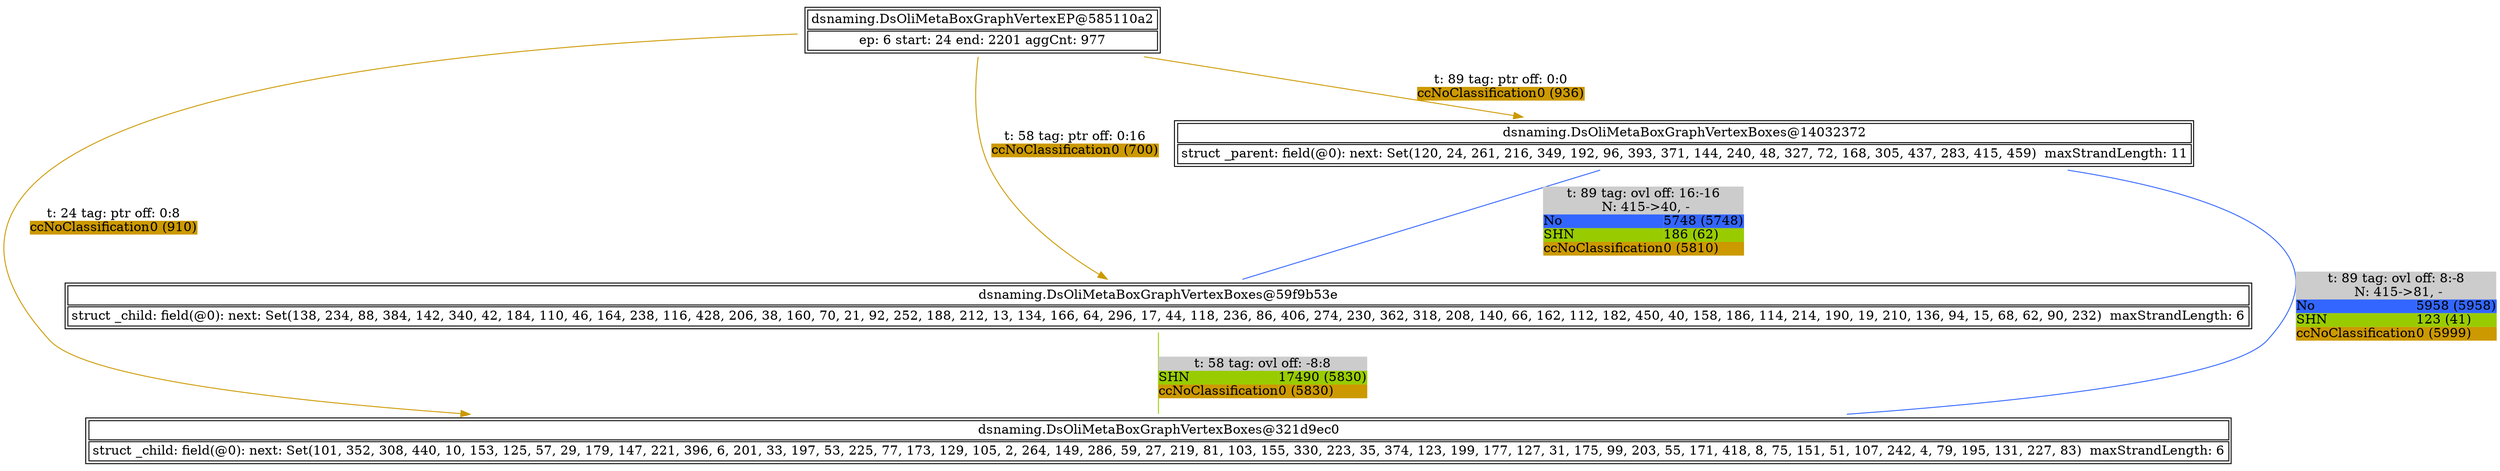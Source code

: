 digraph G {
	"dsnaming.DsOliMetaBoxGraphVertexBoxes@59f9b53e" -> "dsnaming.DsOliMetaBoxGraphVertexBoxes@321d9ec0" [dir = none, label = <<TABLE BORDER="0" ALIGN="left" BGCOLOR="#CCCCCC" COLOR="black" CELLBORDER="0" CELLPADDING="0" CELLSPACING="0"><TR><TD COLSPAN="2">t: 58 tag: ovl off: -8:8</TD></TR><TR><TD ALIGN="left" BGCOLOR="#99CC00">SHN</TD><TD ALIGN="left" BGCOLOR="#99CC00">17490 (5830)</TD></TR><TR><TD ALIGN="left" BGCOLOR="#CC9900">ccNoClassification</TD><TD ALIGN="left" BGCOLOR="#CC9900">0 (5830)</TD></TR></TABLE>>, color = "#99CC00"]
	"dsnaming.DsOliMetaBoxGraphVertexEP@585110a2" -> "dsnaming.DsOliMetaBoxGraphVertexBoxes@14032372" [color = "#CC9900", label = <<TABLE BORDER="0" ALIGN="left" COLOR="black" CELLBORDER="0"  CELLPADDING="0" CELLSPACING="0"><TR><TD COLSPAN="2">t: 89 tag: ptr off: 0:0</TD></TR><TR><TD ALIGN="left" BGCOLOR="#CC9900">ccNoClassification</TD><TD ALIGN="left" BGCOLOR="#CC9900">0 (936)</TD></TR></TABLE>>]
	"dsnaming.DsOliMetaBoxGraphVertexBoxes@14032372" -> "dsnaming.DsOliMetaBoxGraphVertexBoxes@59f9b53e" [dir = none, label = <<TABLE BORDER="0" ALIGN="left" BGCOLOR="#CCCCCC" COLOR="black" CELLBORDER="0" CELLPADDING="0" CELLSPACING="0"><TR><TD COLSPAN="2">t: 89 tag: ovl off: 16:-16</TD></TR><TR><TD COLSPAN="2"> N: 415-&gt;40, -</TD></TR><TR><TD ALIGN="left" BGCOLOR="#3366FF">No</TD><TD ALIGN="left" BGCOLOR="#3366FF">5748 (5748)</TD></TR><TR><TD ALIGN="left" BGCOLOR="#99CC00">SHN</TD><TD ALIGN="left" BGCOLOR="#99CC00">186 (62)</TD></TR><TR><TD ALIGN="left" BGCOLOR="#CC9900">ccNoClassification</TD><TD ALIGN="left" BGCOLOR="#CC9900">0 (5810)</TD></TR></TABLE>>, color = "#3366FF"]
	"dsnaming.DsOliMetaBoxGraphVertexEP@585110a2" -> "dsnaming.DsOliMetaBoxGraphVertexBoxes@59f9b53e" [color = "#CC9900", label = <<TABLE BORDER="0" ALIGN="left" COLOR="black" CELLBORDER="0"  CELLPADDING="0" CELLSPACING="0"><TR><TD COLSPAN="2">t: 58 tag: ptr off: 0:16</TD></TR><TR><TD ALIGN="left" BGCOLOR="#CC9900">ccNoClassification</TD><TD ALIGN="left" BGCOLOR="#CC9900">0 (700)</TD></TR></TABLE>>]
	"dsnaming.DsOliMetaBoxGraphVertexBoxes@14032372" -> "dsnaming.DsOliMetaBoxGraphVertexBoxes@321d9ec0" [dir = none, label = <<TABLE BORDER="0" ALIGN="left" BGCOLOR="#CCCCCC" COLOR="black" CELLBORDER="0" CELLPADDING="0" CELLSPACING="0"><TR><TD COLSPAN="2">t: 89 tag: ovl off: 8:-8</TD></TR><TR><TD COLSPAN="2"> N: 415-&gt;81, -</TD></TR><TR><TD ALIGN="left" BGCOLOR="#3366FF">No</TD><TD ALIGN="left" BGCOLOR="#3366FF">5958 (5958)</TD></TR><TR><TD ALIGN="left" BGCOLOR="#99CC00">SHN</TD><TD ALIGN="left" BGCOLOR="#99CC00">123 (41)</TD></TR><TR><TD ALIGN="left" BGCOLOR="#CC9900">ccNoClassification</TD><TD ALIGN="left" BGCOLOR="#CC9900">0 (5999)</TD></TR></TABLE>>, color = "#3366FF"]
	"dsnaming.DsOliMetaBoxGraphVertexEP@585110a2" -> "dsnaming.DsOliMetaBoxGraphVertexBoxes@321d9ec0" [color = "#CC9900", label = <<TABLE BORDER="0" ALIGN="left" COLOR="black" CELLBORDER="0"  CELLPADDING="0" CELLSPACING="0"><TR><TD COLSPAN="2">t: 24 tag: ptr off: 0:8</TD></TR><TR><TD ALIGN="left" BGCOLOR="#CC9900">ccNoClassification</TD><TD ALIGN="left" BGCOLOR="#CC9900">0 (910)</TD></TR></TABLE>>]
	subgraph connected_vertices {
		rankdir = LR
		"dsnaming.DsOliMetaBoxGraphVertexBoxes@59f9b53e"  [label = <<TABLE><TR><TD COLSPAN="2">dsnaming.DsOliMetaBoxGraphVertexBoxes@59f9b53e</TD></TR><TR><TD COLSPAN="2">struct _child: field(@0): next: Set(138, 234, 88, 384, 142, 340, 42, 184, 110, 46, 164, 238, 116, 428, 206, 38, 160, 70, 21, 92, 252, 188, 212, 13, 134, 166, 64, 296, 17, 44, 118, 236, 86, 406, 274, 230, 362, 318, 208, 140, 66, 162, 112, 182, 450, 40, 158, 186, 114, 214, 190, 19, 210, 136, 94, 15, 68, 62, 90, 232)  maxStrandLength: 6</TD></TR></TABLE>>, shape = none]
		"dsnaming.DsOliMetaBoxGraphVertexBoxes@321d9ec0"  [label = <<TABLE><TR><TD COLSPAN="2">dsnaming.DsOliMetaBoxGraphVertexBoxes@321d9ec0</TD></TR><TR><TD COLSPAN="2">struct _child: field(@0): next: Set(101, 352, 308, 440, 10, 153, 125, 57, 29, 179, 147, 221, 396, 6, 201, 33, 197, 53, 225, 77, 173, 129, 105, 2, 264, 149, 286, 59, 27, 219, 81, 103, 155, 330, 223, 35, 374, 123, 199, 177, 127, 31, 175, 99, 203, 55, 171, 418, 8, 75, 151, 51, 107, 242, 4, 79, 195, 131, 227, 83)  maxStrandLength: 6</TD></TR></TABLE>>, shape = none]
		"dsnaming.DsOliMetaBoxGraphVertexEP@585110a2"  [label = <<TABLE><TR><TD COLSPAN="2">dsnaming.DsOliMetaBoxGraphVertexEP@585110a2</TD></TR><TR><TD COLSPAN="2">ep: 6 start: 24 end: 2201 aggCnt: 977</TD></TR></TABLE>>, shape = none]
		"dsnaming.DsOliMetaBoxGraphVertexBoxes@14032372"  [label = <<TABLE><TR><TD COLSPAN="2">dsnaming.DsOliMetaBoxGraphVertexBoxes@14032372</TD></TR><TR><TD COLSPAN="2">struct _parent: field(@0): next: Set(120, 24, 261, 216, 349, 192, 96, 393, 371, 144, 240, 48, 327, 72, 168, 305, 437, 283, 415, 459)  maxStrandLength: 11</TD></TR></TABLE>>, shape = none]
	}
}